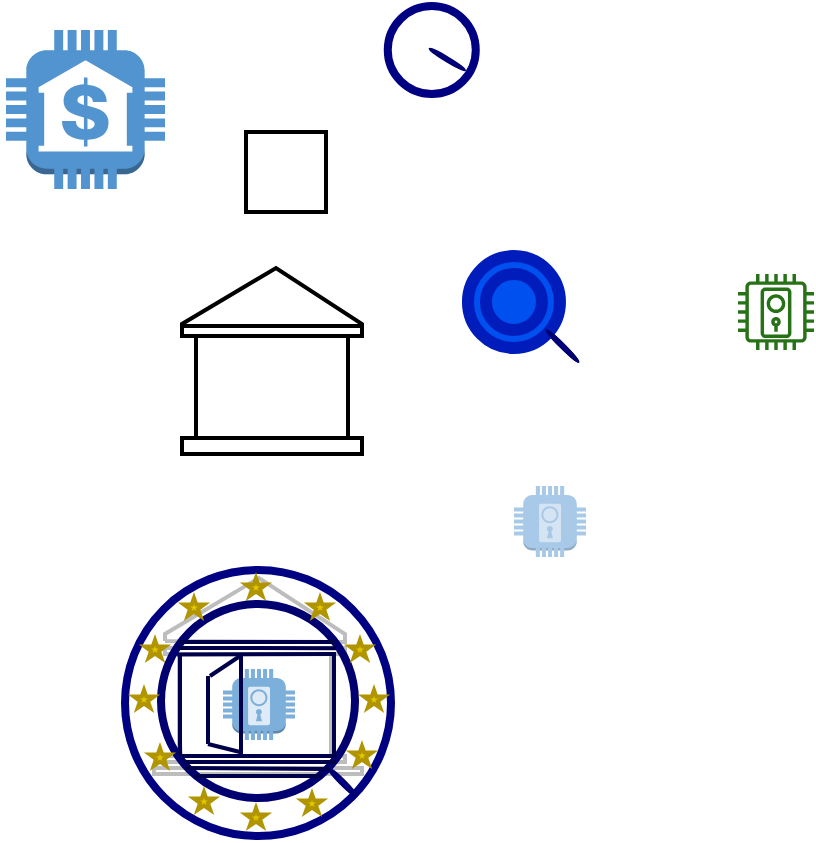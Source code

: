 <mxfile version="12.6.5" type="device"><diagram id="_V91UNhVNPXjg1bbVTzZ" name="Page-1"><mxGraphModel dx="1563" dy="-456" grid="1" gridSize="1" guides="1" tooltips="1" connect="1" arrows="1" fold="1" page="1" pageScale="1" pageWidth="1100" pageHeight="850" math="0" shadow="0"><root><mxCell id="0"/><mxCell id="zuPsCdy_f1mN9Ex_HjK5-4" value="Foreground" parent="0"/><mxCell id="zuPsCdy_f1mN9Ex_HjK5-1" value="" style="ellipse;whiteSpace=wrap;html=1;aspect=fixed;strokeColor=#000082;strokeWidth=4;labelBorderColor=#3333FF;labelBackgroundColor=none;shadow=0;" vertex="1" parent="zuPsCdy_f1mN9Ex_HjK5-4"><mxGeometry x="-0.12" y="879.98" width="44" height="44" as="geometry"/></mxCell><mxCell id="1" parent="0"/><mxCell id="zuPsCdy_f1mN9Ex_HjK5-2" value="" style="ellipse;shape=doubleEllipse;whiteSpace=wrap;html=1;rotation=31;fillColor=#0000CC;strokeColor=#000070;" vertex="1" parent="1"><mxGeometry x="19.33" y="905.75" width="20.65" height="2" as="geometry"/></mxCell><mxCell id="zuPsCdy_f1mN9Ex_HjK5-3" value="" style="shape=image;html=1;verticalAlign=top;verticalLabelPosition=bottom;labelBackgroundColor=#ffffff;imageAspect=0;aspect=fixed;image=https://cdn4.iconfinder.com/data/icons/flag_set/128/eu.png;shadow=0;strokeColor=#001DBC;strokeWidth=6;fillColor=#001DBC;gradientColor=#6666FF;imageBackground=none;" vertex="1" parent="1"><mxGeometry x="9.884" y="889.978" width="24" height="24" as="geometry"/></mxCell><mxCell id="zuPsCdy_f1mN9Ex_HjK5-5" value="" style="outlineConnect=0;dashed=0;verticalLabelPosition=bottom;verticalAlign=top;align=center;html=1;shape=mxgraph.aws3.bank;fillColor=#5294CF;gradientColor=none;strokeWidth=6;" vertex="1" parent="1"><mxGeometry x="-191" y="892" width="79.5" height="79.5" as="geometry"/></mxCell><mxCell id="zuPsCdy_f1mN9Ex_HjK5-8" value="" style="ellipse;shape=doubleEllipse;whiteSpace=wrap;html=1;rotation=45;fillColor=#0000CC;strokeColor=#000070;shadow=0;" vertex="1" parent="1"><mxGeometry x="76" y="1049" width="22.5" height="2" as="geometry"/></mxCell><mxCell id="zuPsCdy_f1mN9Ex_HjK5-7" value="" style="ellipse;shape=doubleEllipse;whiteSpace=wrap;html=1;aspect=fixed;strokeWidth=6;shadow=0;fillColor=#0050ef;strokeColor=#001DBC;fontColor=#ffffff;" vertex="1" parent="1"><mxGeometry x="39.98" y="1005" width="46" height="46" as="geometry"/></mxCell><mxCell id="zuPsCdy_f1mN9Ex_HjK5-18" value="" style="rounded=0;whiteSpace=wrap;html=1;shadow=0;strokeWidth=2;" vertex="1" parent="1"><mxGeometry x="-103" y="1096" width="90" height="8" as="geometry"/></mxCell><mxCell id="zuPsCdy_f1mN9Ex_HjK5-21" value="" style="endArrow=none;html=1;strokeWidth=2;rounded=0;entryX=0;entryY=0.5;entryDx=0;entryDy=0;exitX=0;exitY=0.5;exitDx=0;exitDy=0;" edge="1" parent="1" source="zuPsCdy_f1mN9Ex_HjK5-28" target="zuPsCdy_f1mN9Ex_HjK5-28"><mxGeometry width="50" height="50" relative="1" as="geometry"><mxPoint x="-104" y="1043" as="sourcePoint"/><mxPoint x="-104" y="1043" as="targetPoint"/><Array as="points"><mxPoint x="-103" y="1039"/><mxPoint x="-56" y="1011"/><mxPoint x="-13" y="1039"/><mxPoint x="-13" y="1043"/></Array></mxGeometry></mxCell><mxCell id="zuPsCdy_f1mN9Ex_HjK5-28" value="" style="rounded=0;whiteSpace=wrap;html=1;shadow=0;strokeWidth=2;" vertex="1" parent="1"><mxGeometry x="-103" y="1040" width="90" height="5" as="geometry"/></mxCell><mxCell id="zuPsCdy_f1mN9Ex_HjK5-29" value="" style="whiteSpace=wrap;html=1;aspect=fixed;shadow=0;strokeWidth=2;fillColor=none;" vertex="1" parent="1"><mxGeometry x="-71" y="943" width="40" height="40" as="geometry"/></mxCell><mxCell id="zuPsCdy_f1mN9Ex_HjK5-30" value="" style="rounded=0;whiteSpace=wrap;html=1;shadow=0;strokeWidth=2;fillColor=none;" vertex="1" parent="1"><mxGeometry x="-96" y="1045" width="76" height="51" as="geometry"/></mxCell><mxCell id="zuPsCdy_f1mN9Ex_HjK5-32" value="" style="outlineConnect=0;fontColor=#232F3E;gradientColor=none;fillColor=#277116;strokeColor=none;dashed=0;verticalLabelPosition=bottom;verticalAlign=top;align=center;html=1;fontSize=12;fontStyle=0;aspect=fixed;pointerEvents=1;shape=mxgraph.aws4.door_lock;shadow=0;" vertex="1" parent="1"><mxGeometry x="175" y="1014" width="38" height="38" as="geometry"/></mxCell><mxCell id="zuPsCdy_f1mN9Ex_HjK5-33" value="" style="outlineConnect=0;dashed=0;verticalLabelPosition=bottom;verticalAlign=top;align=center;html=1;shape=mxgraph.aws3.door_lock;fillColor=#5294CF;gradientColor=none;shadow=0;strokeWidth=2;fillOpacity=50;" vertex="1" parent="1"><mxGeometry x="63" y="1120" width="36" height="35.5" as="geometry"/></mxCell><mxCell id="zuPsCdy_f1mN9Ex_HjK5-6" value="" style="ellipse;whiteSpace=wrap;html=1;aspect=fixed;strokeColor=#000082;strokeWidth=4;labelBorderColor=#3333FF;labelBackgroundColor=none;shadow=0;" vertex="1" parent="1"><mxGeometry x="-131.5" y="1162" width="133" height="133" as="geometry"/></mxCell><mxCell id="zuPsCdy_f1mN9Ex_HjK5-34" value="" style="rounded=0;whiteSpace=wrap;html=1;shadow=0;strokeWidth=2;fillOpacity=50;strokeColor=#BDBDBD;" vertex="1" parent="1"><mxGeometry x="-111.5" y="1255" width="90" height="3" as="geometry"/></mxCell><mxCell id="zuPsCdy_f1mN9Ex_HjK5-35" value="" style="endArrow=none;html=1;strokeWidth=2;rounded=0;entryX=0;entryY=0.5;entryDx=0;entryDy=0;exitX=0;exitY=0.5;exitDx=0;exitDy=0;fillOpacity=50;strokeColor=#BDBDBD;" edge="1" parent="1"><mxGeometry width="50" height="50" relative="1" as="geometry"><mxPoint x="-111.5" y="1197.5" as="sourcePoint"/><mxPoint x="-111.5" y="1197.5" as="targetPoint"/><Array as="points"><mxPoint x="-111.5" y="1194"/><mxPoint x="-64.5" y="1166"/><mxPoint x="-21.5" y="1194"/><mxPoint x="-21.5" y="1198"/></Array></mxGeometry></mxCell><mxCell id="zuPsCdy_f1mN9Ex_HjK5-36" value="" style="rounded=0;whiteSpace=wrap;html=1;shadow=0;strokeWidth=2;fillOpacity=50;strokeColor=#BDBDBD;" vertex="1" parent="1"><mxGeometry x="-111.5" y="1201" width="90" height="3" as="geometry"/></mxCell><mxCell id="zuPsCdy_f1mN9Ex_HjK5-37" value="" style="rounded=0;whiteSpace=wrap;html=1;shadow=0;strokeWidth=2;fillColor=none;fillOpacity=50;strokeColor=#BDBDBD;" vertex="1" parent="1"><mxGeometry x="-104.5" y="1204" width="76" height="51" as="geometry"/></mxCell><mxCell id="zuPsCdy_f1mN9Ex_HjK5-38" value="" style="outlineConnect=0;dashed=0;verticalLabelPosition=bottom;verticalAlign=top;align=center;html=1;shape=mxgraph.aws3.door_lock;fillColor=#5294CF;gradientColor=none;shadow=0;strokeWidth=2;strokeColor=#BDBDBD;fillOpacity=75;" vertex="1" parent="1"><mxGeometry x="-82.5" y="1211.5" width="36" height="35.5" as="geometry"/></mxCell><mxCell id="zuPsCdy_f1mN9Ex_HjK5-39" value="" style="rounded=0;whiteSpace=wrap;html=1;shadow=0;strokeWidth=2;fillOpacity=0;strokeColor=#BDBDBD;" vertex="1" parent="1"><mxGeometry x="-117" y="1261" width="104" height="3" as="geometry"/></mxCell><mxCell id="zuPsCdy_f1mN9Ex_HjK5-40" value="" style="endArrow=none;html=1;strokeWidth=2;entryX=0.25;entryY=0;entryDx=0;entryDy=0;exitX=0.25;exitY=1;exitDx=0;exitDy=0;strokeColor=#00004A;" edge="1" parent="1"><mxGeometry width="50" height="50" relative="1" as="geometry"><mxPoint x="-73.5" y="1255" as="sourcePoint"/><mxPoint x="-73.5" y="1204" as="targetPoint"/></mxGeometry></mxCell><mxCell id="zuPsCdy_f1mN9Ex_HjK5-41" value="" style="endArrow=none;html=1;strokeWidth=2;strokeColor=#00004A;" edge="1" parent="1"><mxGeometry width="50" height="50" relative="1" as="geometry"><mxPoint x="-90" y="1249" as="sourcePoint"/><mxPoint x="-90" y="1215" as="targetPoint"/></mxGeometry></mxCell><mxCell id="zuPsCdy_f1mN9Ex_HjK5-42" value="" style="ellipse;shape=doubleEllipse;whiteSpace=wrap;html=1;rotation=45;fillColor=#0000CC;strokeColor=#000070;shadow=0;" vertex="1" parent="1"><mxGeometry x="76" y="1049" width="22.5" height="2" as="geometry"/></mxCell><mxCell id="zuPsCdy_f1mN9Ex_HjK5-45" value="" style="group" vertex="1" connectable="0" parent="1"><mxGeometry x="-108" y="1171" width="103.15" height="101" as="geometry"/></mxCell><mxCell id="zuPsCdy_f1mN9Ex_HjK5-43" value="" style="ellipse;shape=doubleEllipse;whiteSpace=wrap;html=1;rotation=45;fillColor=#0000CC;strokeColor=#000070;shadow=0;" vertex="1" parent="zuPsCdy_f1mN9Ex_HjK5-45"><mxGeometry x="75.76" y="96" width="19.24" height="2.49" as="geometry"/></mxCell><mxCell id="zuPsCdy_f1mN9Ex_HjK5-46" value="" style="endArrow=none;html=1;strokeColor=#00004A;strokeWidth=2;" edge="1" parent="1"><mxGeometry width="50" height="50" relative="1" as="geometry"><mxPoint x="-74" y="1253" as="sourcePoint"/><mxPoint x="-90" y="1249" as="targetPoint"/></mxGeometry></mxCell><mxCell id="zuPsCdy_f1mN9Ex_HjK5-47" value="" style="endArrow=none;html=1;strokeColor=#00004A;strokeWidth=2;" edge="1" parent="1"><mxGeometry width="50" height="50" relative="1" as="geometry"><mxPoint x="-74" y="1205" as="sourcePoint"/><mxPoint x="-89" y="1215" as="targetPoint"/></mxGeometry></mxCell><mxCell id="zuPsCdy_f1mN9Ex_HjK5-61" value="" style="verticalLabelPosition=bottom;verticalAlign=top;html=1;shape=mxgraph.basic.star;shadow=0;strokeColor=#B09500;strokeWidth=2;fillColor=#e3c800;fontColor=#ffffff;" vertex="1" parent="1"><mxGeometry x="-71" y="1166" width="10" height="9" as="geometry"/></mxCell><mxCell id="zuPsCdy_f1mN9Ex_HjK5-44" value="" style="ellipse;whiteSpace=wrap;html=1;aspect=fixed;strokeColor=#000070;strokeWidth=4;labelBorderColor=#3333FF;labelBackgroundColor=none;shadow=0;fillColor=none;" vertex="1" parent="1"><mxGeometry x="-113.5" y="1179" width="97" height="97" as="geometry"/></mxCell><mxCell id="zuPsCdy_f1mN9Ex_HjK5-67" value="" style="endArrow=none;html=1;strokeColor=#00004A;strokeWidth=2;exitX=0.073;exitY=0.26;exitDx=0;exitDy=0;exitPerimeter=0;" edge="1" parent="1"><mxGeometry width="50" height="50" relative="1" as="geometry"><mxPoint x="-105.419" y="1204.22" as="sourcePoint"/><mxPoint x="-26" y="1204" as="targetPoint"/></mxGeometry></mxCell><mxCell id="zuPsCdy_f1mN9Ex_HjK5-68" value="" style="endArrow=none;html=1;strokeColor=#00004A;strokeWidth=2;exitX=0.073;exitY=0.26;exitDx=0;exitDy=0;exitPerimeter=0;entryX=0.902;entryY=0.228;entryDx=0;entryDy=0;entryPerimeter=0;" edge="1" parent="1" target="zuPsCdy_f1mN9Ex_HjK5-44"><mxGeometry width="50" height="50" relative="1" as="geometry"><mxPoint x="-104.992" y="1200.96" as="sourcePoint"/><mxPoint x="-27.5" y="1201" as="targetPoint"/></mxGeometry></mxCell><mxCell id="zuPsCdy_f1mN9Ex_HjK5-69" value="" style="endArrow=none;html=1;strokeColor=#00004A;strokeWidth=2;exitX=0.073;exitY=0.26;exitDx=0;exitDy=0;exitPerimeter=0;" edge="1" parent="1"><mxGeometry width="50" height="50" relative="1" as="geometry"><mxPoint x="-103.992" y="1197.96" as="sourcePoint"/><mxPoint x="-26.5" y="1198" as="targetPoint"/></mxGeometry></mxCell><mxCell id="zuPsCdy_f1mN9Ex_HjK5-70" value="" style="endArrow=none;html=1;strokeColor=#00004A;strokeWidth=2;exitX=0.073;exitY=0.26;exitDx=0;exitDy=0;exitPerimeter=0;" edge="1" parent="1"><mxGeometry width="50" height="50" relative="1" as="geometry"><mxPoint x="-102.992" y="1254.96" as="sourcePoint"/><mxPoint x="-25.5" y="1255" as="targetPoint"/></mxGeometry></mxCell><mxCell id="zuPsCdy_f1mN9Ex_HjK5-71" value="" style="endArrow=none;html=1;strokeColor=#00004A;strokeWidth=2;exitX=0.073;exitY=0.26;exitDx=0;exitDy=0;exitPerimeter=0;" edge="1" parent="1"><mxGeometry width="50" height="50" relative="1" as="geometry"><mxPoint x="-101.992" y="1257.96" as="sourcePoint"/><mxPoint x="-26" y="1258" as="targetPoint"/></mxGeometry></mxCell><mxCell id="zuPsCdy_f1mN9Ex_HjK5-72" value="" style="endArrow=none;html=1;strokeColor=#00004A;strokeWidth=2;exitX=0.073;exitY=0.26;exitDx=0;exitDy=0;exitPerimeter=0;entryX=0;entryY=0.5;entryDx=0;entryDy=0;" edge="1" parent="1" target="zuPsCdy_f1mN9Ex_HjK5-43"><mxGeometry width="50" height="50" relative="1" as="geometry"><mxPoint x="-100.992" y="1260.96" as="sourcePoint"/><mxPoint x="-28" y="1261" as="targetPoint"/></mxGeometry></mxCell><mxCell id="zuPsCdy_f1mN9Ex_HjK5-73" value="" style="endArrow=none;html=1;strokeColor=#00004A;strokeWidth=2;" edge="1" parent="1"><mxGeometry width="50" height="50" relative="1" as="geometry"><mxPoint x="-97" y="1265" as="sourcePoint"/><mxPoint x="-33" y="1265" as="targetPoint"/></mxGeometry></mxCell><mxCell id="zuPsCdy_f1mN9Ex_HjK5-74" value="" style="endArrow=none;html=1;strokeColor=#00004A;strokeWidth=2;exitX=0.1;exitY=0.783;exitDx=0;exitDy=0;exitPerimeter=0;" edge="1" parent="1" source="zuPsCdy_f1mN9Ex_HjK5-44"><mxGeometry width="50" height="50" relative="1" as="geometry"><mxPoint x="-98.992" y="1264.96" as="sourcePoint"/><mxPoint x="-104" y="1205" as="targetPoint"/><Array as="points"><mxPoint x="-104" y="1252"/></Array></mxGeometry></mxCell><mxCell id="zuPsCdy_f1mN9Ex_HjK5-75" value="" style="endArrow=none;html=1;strokeColor=#00004A;strokeWidth=2;" edge="1" parent="1"><mxGeometry width="50" height="50" relative="1" as="geometry"><mxPoint x="-27" y="1255" as="sourcePoint"/><mxPoint x="-27" y="1204" as="targetPoint"/><Array as="points"/></mxGeometry></mxCell><mxCell id="zuPsCdy_f1mN9Ex_HjK5-78" value="" style="verticalLabelPosition=bottom;verticalAlign=top;html=1;shape=mxgraph.basic.star;shadow=0;strokeColor=#B09500;strokeWidth=2;fillColor=#e3c800;fontColor=#ffffff;" vertex="1" parent="1"><mxGeometry x="-39" y="1176" width="10" height="9" as="geometry"/></mxCell><mxCell id="zuPsCdy_f1mN9Ex_HjK5-79" value="" style="verticalLabelPosition=bottom;verticalAlign=top;html=1;shape=mxgraph.basic.star;shadow=0;strokeColor=#B09500;strokeWidth=2;fillColor=#e3c800;fontColor=#ffffff;" vertex="1" parent="1"><mxGeometry x="-19" y="1197" width="10" height="9" as="geometry"/></mxCell><mxCell id="zuPsCdy_f1mN9Ex_HjK5-80" value="" style="verticalLabelPosition=bottom;verticalAlign=top;html=1;shape=mxgraph.basic.star;shadow=0;strokeColor=#B09500;strokeWidth=2;fillColor=#e3c800;fontColor=#ffffff;" vertex="1" parent="1"><mxGeometry x="-12" y="1222" width="10" height="9" as="geometry"/></mxCell><mxCell id="zuPsCdy_f1mN9Ex_HjK5-81" value="" style="verticalLabelPosition=bottom;verticalAlign=top;html=1;shape=mxgraph.basic.star;shadow=0;strokeColor=#B09500;strokeWidth=2;fillColor=#e3c800;fontColor=#ffffff;" vertex="1" parent="1"><mxGeometry x="-71" y="1281" width="10" height="9" as="geometry"/></mxCell><mxCell id="zuPsCdy_f1mN9Ex_HjK5-82" value="" style="verticalLabelPosition=bottom;verticalAlign=top;html=1;shape=mxgraph.basic.star;shadow=0;strokeColor=#B09500;strokeWidth=2;fillColor=#e3c800;fontColor=#ffffff;" vertex="1" parent="1"><mxGeometry x="-127" y="1222" width="10" height="9" as="geometry"/></mxCell><mxCell id="zuPsCdy_f1mN9Ex_HjK5-83" value="" style="verticalLabelPosition=bottom;verticalAlign=top;html=1;shape=mxgraph.basic.star;shadow=0;strokeColor=#B09500;strokeWidth=2;fillColor=#e3c800;fontColor=#ffffff;" vertex="1" parent="1"><mxGeometry x="-43" y="1274" width="10" height="9" as="geometry"/></mxCell><mxCell id="zuPsCdy_f1mN9Ex_HjK5-84" value="" style="verticalLabelPosition=bottom;verticalAlign=top;html=1;shape=mxgraph.basic.star;shadow=0;strokeColor=#B09500;strokeWidth=2;fillColor=#e3c800;fontColor=#ffffff;" vertex="1" parent="1"><mxGeometry x="-18" y="1250" width="10" height="9" as="geometry"/></mxCell><mxCell id="zuPsCdy_f1mN9Ex_HjK5-85" value="" style="verticalLabelPosition=bottom;verticalAlign=top;html=1;shape=mxgraph.basic.star;shadow=0;strokeColor=#B09500;strokeWidth=2;fillColor=#e3c800;fontColor=#ffffff;" vertex="1" parent="1"><mxGeometry x="-121.5" y="1197" width="10" height="9" as="geometry"/></mxCell><mxCell id="zuPsCdy_f1mN9Ex_HjK5-86" value="" style="verticalLabelPosition=bottom;verticalAlign=top;html=1;shape=mxgraph.basic.star;shadow=0;strokeColor=#B09500;strokeWidth=2;fillColor=#e3c800;fontColor=#ffffff;" vertex="1" parent="1"><mxGeometry x="-119" y="1251" width="10" height="9" as="geometry"/></mxCell><mxCell id="zuPsCdy_f1mN9Ex_HjK5-88" value="" style="verticalLabelPosition=bottom;verticalAlign=top;html=1;shape=mxgraph.basic.star;shadow=0;strokeColor=#B09500;strokeWidth=2;fillColor=#e3c800;fontColor=#ffffff;" vertex="1" parent="1"><mxGeometry x="-102" y="1176" width="10" height="9" as="geometry"/></mxCell><mxCell id="zuPsCdy_f1mN9Ex_HjK5-89" value="" style="verticalLabelPosition=bottom;verticalAlign=top;html=1;shape=mxgraph.basic.star;shadow=0;strokeColor=#B09500;strokeWidth=2;fillColor=#e3c800;fontColor=#ffffff;" vertex="1" parent="1"><mxGeometry x="-97" y="1273" width="10" height="9" as="geometry"/></mxCell></root></mxGraphModel></diagram></mxfile>